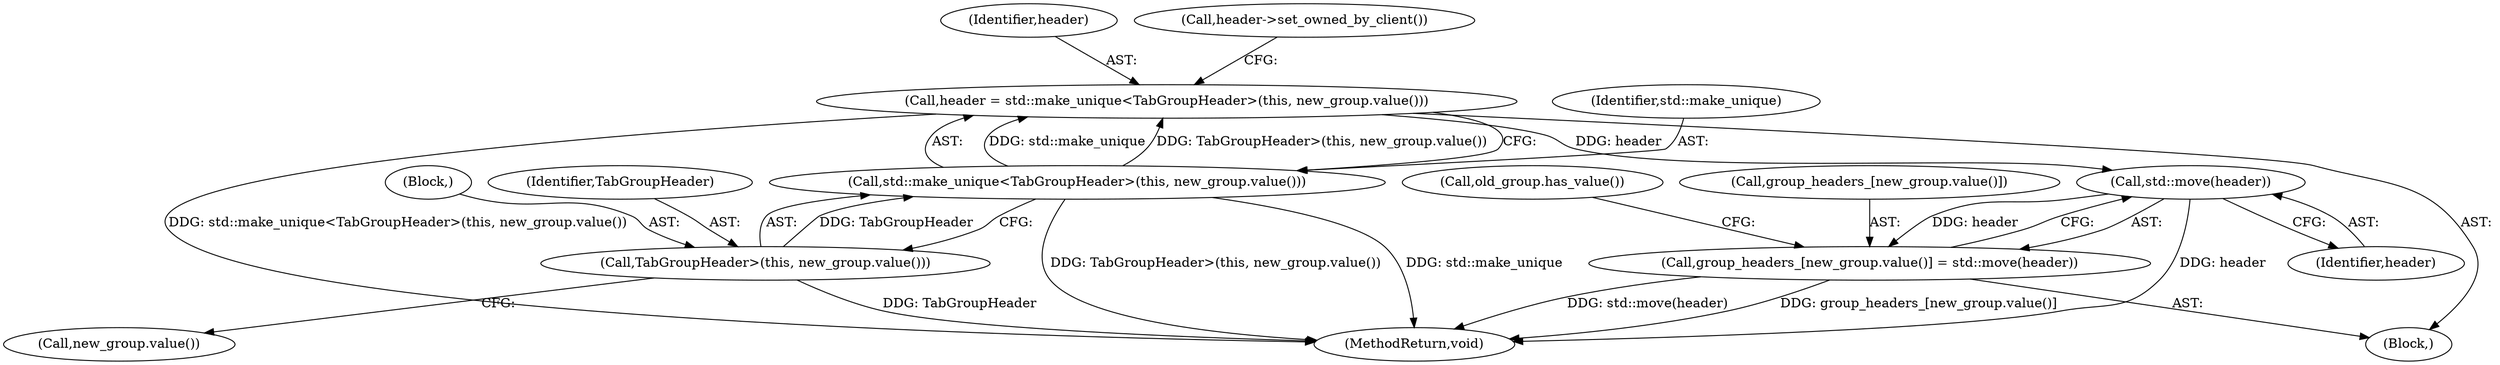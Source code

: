 digraph "0_Chrome_45d901b56f578a74b19ba0d10fa5c4c467f19303_2@API" {
"1000132" [label="(Call,std::move(header))"];
"1000116" [label="(Call,header = std::make_unique<TabGroupHeader>(this, new_group.value()))"];
"1000118" [label="(Call,std::make_unique<TabGroupHeader>(this, new_group.value()))"];
"1000120" [label="(Call,TabGroupHeader>(this, new_group.value()))"];
"1000128" [label="(Call,group_headers_[new_group.value()] = std::move(header))"];
"1000129" [label="(Call,group_headers_[new_group.value()])"];
"1000114" [label="(Block,)"];
"1000133" [label="(Identifier,header)"];
"1000117" [label="(Identifier,header)"];
"1000119" [label="(Identifier,std::make_unique)"];
"1000122" [label="(Block,)"];
"1000128" [label="(Call,group_headers_[new_group.value()] = std::move(header))"];
"1000118" [label="(Call,std::make_unique<TabGroupHeader>(this, new_group.value()))"];
"1000145" [label="(MethodReturn,void)"];
"1000125" [label="(Call,header->set_owned_by_client())"];
"1000124" [label="(Call,new_group.value())"];
"1000132" [label="(Call,std::move(header))"];
"1000116" [label="(Call,header = std::make_unique<TabGroupHeader>(this, new_group.value()))"];
"1000136" [label="(Call,old_group.has_value())"];
"1000121" [label="(Identifier,TabGroupHeader)"];
"1000120" [label="(Call,TabGroupHeader>(this, new_group.value()))"];
"1000132" -> "1000128"  [label="AST: "];
"1000132" -> "1000133"  [label="CFG: "];
"1000133" -> "1000132"  [label="AST: "];
"1000128" -> "1000132"  [label="CFG: "];
"1000132" -> "1000145"  [label="DDG: header"];
"1000132" -> "1000128"  [label="DDG: header"];
"1000116" -> "1000132"  [label="DDG: header"];
"1000116" -> "1000114"  [label="AST: "];
"1000116" -> "1000118"  [label="CFG: "];
"1000117" -> "1000116"  [label="AST: "];
"1000118" -> "1000116"  [label="AST: "];
"1000125" -> "1000116"  [label="CFG: "];
"1000116" -> "1000145"  [label="DDG: std::make_unique<TabGroupHeader>(this, new_group.value())"];
"1000118" -> "1000116"  [label="DDG: std::make_unique"];
"1000118" -> "1000116"  [label="DDG: TabGroupHeader>(this, new_group.value())"];
"1000118" -> "1000120"  [label="CFG: "];
"1000119" -> "1000118"  [label="AST: "];
"1000120" -> "1000118"  [label="AST: "];
"1000118" -> "1000145"  [label="DDG: std::make_unique"];
"1000118" -> "1000145"  [label="DDG: TabGroupHeader>(this, new_group.value())"];
"1000120" -> "1000118"  [label="DDG: TabGroupHeader"];
"1000120" -> "1000124"  [label="CFG: "];
"1000121" -> "1000120"  [label="AST: "];
"1000122" -> "1000120"  [label="AST: "];
"1000120" -> "1000145"  [label="DDG: TabGroupHeader"];
"1000128" -> "1000114"  [label="AST: "];
"1000129" -> "1000128"  [label="AST: "];
"1000136" -> "1000128"  [label="CFG: "];
"1000128" -> "1000145"  [label="DDG: std::move(header)"];
"1000128" -> "1000145"  [label="DDG: group_headers_[new_group.value()]"];
}
